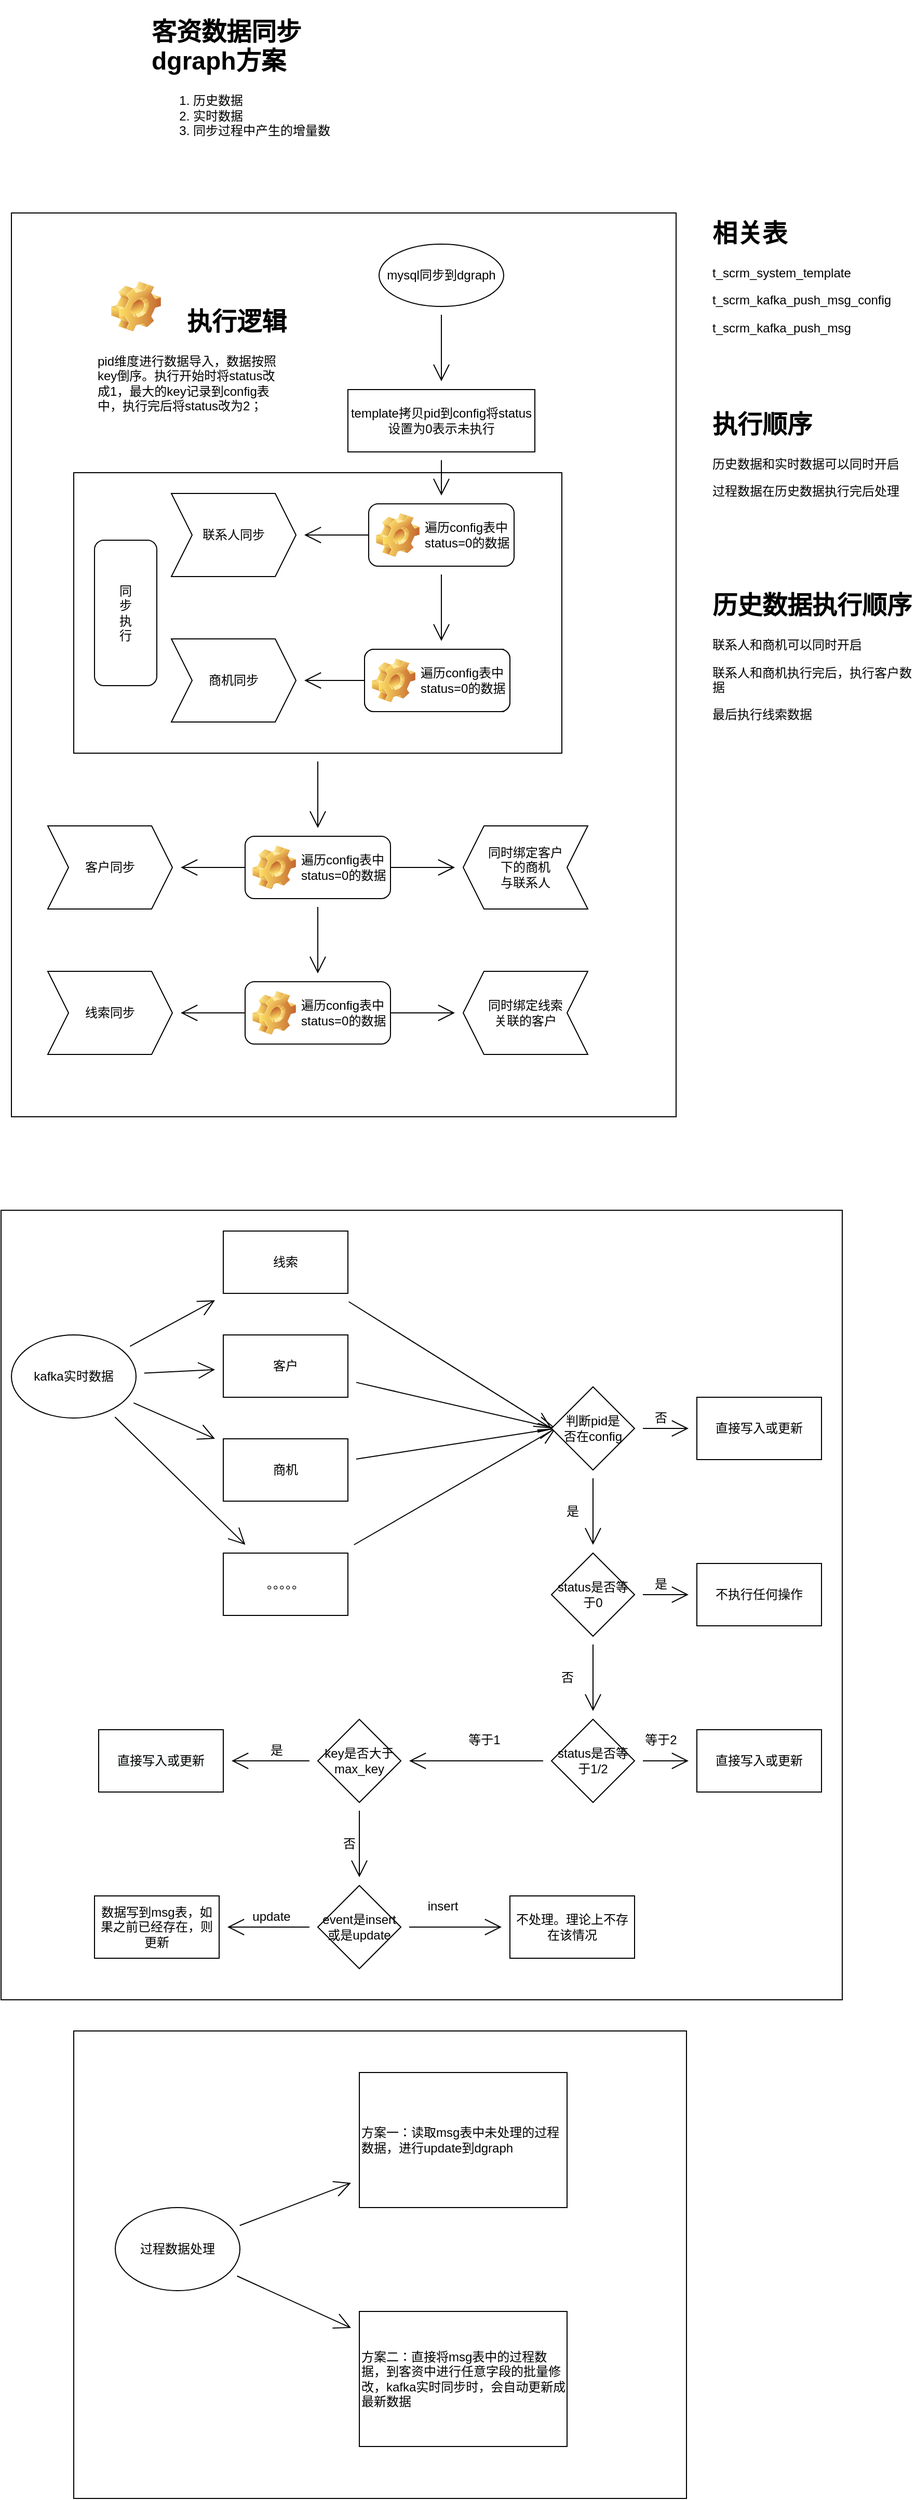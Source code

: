 <mxfile version="15.3.4" type="github">
  <diagram id="g6yYjkr6-7rxkAiS20dw" name="Page-1">
    <mxGraphModel dx="1773" dy="646" grid="1" gridSize="10" guides="1" tooltips="1" connect="1" arrows="1" fold="1" page="1" pageScale="1" pageWidth="827" pageHeight="1169" math="0" shadow="0">
      <root>
        <mxCell id="0" />
        <mxCell id="1" parent="0" />
        <mxCell id="6HXKAiUreTgjCRLAevFc-124" value="" style="rounded=0;whiteSpace=wrap;html=1;hachureGap=4;pointerEvents=0;fillColor=default;align=left;verticalAlign=middle;" vertex="1" parent="1">
          <mxGeometry x="-90" y="250" width="640" height="870" as="geometry" />
        </mxCell>
        <mxCell id="6HXKAiUreTgjCRLAevFc-123" value="" style="rounded=0;whiteSpace=wrap;html=1;hachureGap=4;pointerEvents=0;fillColor=default;align=left;verticalAlign=middle;" vertex="1" parent="1">
          <mxGeometry x="-100" y="1210" width="810" height="760" as="geometry" />
        </mxCell>
        <mxCell id="6HXKAiUreTgjCRLAevFc-122" value="" style="rounded=0;whiteSpace=wrap;html=1;hachureGap=4;pointerEvents=0;fillColor=default;align=left;verticalAlign=middle;" vertex="1" parent="1">
          <mxGeometry x="-30" y="2000" width="590" height="450" as="geometry" />
        </mxCell>
        <mxCell id="6HXKAiUreTgjCRLAevFc-22" value="" style="edgeStyle=none;curved=1;rounded=0;orthogonalLoop=1;jettySize=auto;html=1;endArrow=open;startSize=14;endSize=14;sourcePerimeterSpacing=8;targetPerimeterSpacing=8;" edge="1" parent="1" source="6HXKAiUreTgjCRLAevFc-17">
          <mxGeometry relative="1" as="geometry">
            <mxPoint x="205" y="842" as="targetPoint" />
          </mxGeometry>
        </mxCell>
        <mxCell id="6HXKAiUreTgjCRLAevFc-17" value="" style="rounded=0;whiteSpace=wrap;html=1;hachureGap=4;pointerEvents=0;" vertex="1" parent="1">
          <mxGeometry x="-30" y="500" width="470" height="270" as="geometry" />
        </mxCell>
        <mxCell id="6HXKAiUreTgjCRLAevFc-6" value="" style="edgeStyle=none;curved=1;rounded=0;orthogonalLoop=1;jettySize=auto;html=1;endArrow=open;startSize=14;endSize=14;sourcePerimeterSpacing=8;targetPerimeterSpacing=8;" edge="1" parent="1" source="6HXKAiUreTgjCRLAevFc-2">
          <mxGeometry relative="1" as="geometry">
            <mxPoint x="324" y="522" as="targetPoint" />
          </mxGeometry>
        </mxCell>
        <mxCell id="6HXKAiUreTgjCRLAevFc-2" value="template拷贝pid到config将status设置为0表示未执行" style="rounded=0;whiteSpace=wrap;html=1;hachureGap=4;pointerEvents=0;" vertex="1" parent="1">
          <mxGeometry x="234" y="420" width="180" height="60" as="geometry" />
        </mxCell>
        <mxCell id="6HXKAiUreTgjCRLAevFc-3" value="&lt;h1&gt;相关表&lt;/h1&gt;&lt;p&gt;&lt;span style=&quot;text-align: center&quot;&gt;t_scrm_system_template&lt;/span&gt;&lt;br&gt;&lt;/p&gt;&lt;p&gt;&lt;span style=&quot;text-align: center&quot;&gt;t_scrm_kafka_push_msg_config&lt;br&gt;&lt;/span&gt;&lt;/p&gt;&lt;p&gt;&lt;span style=&quot;text-align: center&quot;&gt;t_scrm_kafka_push_msg&lt;br&gt;&lt;/span&gt;&lt;/p&gt;&lt;p&gt;&lt;span style=&quot;text-align: center&quot;&gt;&lt;br&gt;&lt;/span&gt;&lt;/p&gt;" style="text;html=1;strokeColor=none;fillColor=none;spacing=5;spacingTop=-20;whiteSpace=wrap;overflow=hidden;rounded=0;hachureGap=4;pointerEvents=0;" vertex="1" parent="1">
          <mxGeometry x="580" y="250" width="190" height="120" as="geometry" />
        </mxCell>
        <mxCell id="6HXKAiUreTgjCRLAevFc-12" value="" style="edgeStyle=none;curved=1;rounded=0;orthogonalLoop=1;jettySize=auto;html=1;endArrow=open;startSize=14;endSize=14;sourcePerimeterSpacing=8;targetPerimeterSpacing=8;" edge="1" parent="1" target="6HXKAiUreTgjCRLAevFc-11">
          <mxGeometry relative="1" as="geometry">
            <mxPoint x="256" y="560" as="sourcePoint" />
          </mxGeometry>
        </mxCell>
        <mxCell id="6HXKAiUreTgjCRLAevFc-14" value="" style="edgeStyle=none;curved=1;rounded=0;orthogonalLoop=1;jettySize=auto;html=1;endArrow=open;startSize=14;endSize=14;sourcePerimeterSpacing=8;targetPerimeterSpacing=8;" edge="1" parent="1" target="6HXKAiUreTgjCRLAevFc-13">
          <mxGeometry relative="1" as="geometry">
            <mxPoint x="324" y="598" as="sourcePoint" />
          </mxGeometry>
        </mxCell>
        <mxCell id="6HXKAiUreTgjCRLAevFc-11" value="联系人同步" style="shape=step;perimeter=stepPerimeter;whiteSpace=wrap;html=1;fixedSize=1;rounded=0;hachureGap=4;" vertex="1" parent="1">
          <mxGeometry x="64" y="520" width="120" height="80" as="geometry" />
        </mxCell>
        <mxCell id="6HXKAiUreTgjCRLAevFc-16" value="" style="edgeStyle=none;curved=1;rounded=0;orthogonalLoop=1;jettySize=auto;html=1;endArrow=open;startSize=14;endSize=14;sourcePerimeterSpacing=8;targetPerimeterSpacing=8;" edge="1" parent="1" source="6HXKAiUreTgjCRLAevFc-13" target="6HXKAiUreTgjCRLAevFc-15">
          <mxGeometry relative="1" as="geometry" />
        </mxCell>
        <mxCell id="6HXKAiUreTgjCRLAevFc-13" value="遍历config表中status=0的数据" style="whiteSpace=wrap;html=1;rounded=0;hachureGap=4;" vertex="1" parent="1">
          <mxGeometry x="264" y="670" width="120" height="60" as="geometry" />
        </mxCell>
        <mxCell id="6HXKAiUreTgjCRLAevFc-15" value="商机同步" style="shape=step;perimeter=stepPerimeter;whiteSpace=wrap;html=1;fixedSize=1;rounded=0;hachureGap=4;" vertex="1" parent="1">
          <mxGeometry x="64" y="660" width="120" height="80" as="geometry" />
        </mxCell>
        <mxCell id="6HXKAiUreTgjCRLAevFc-18" value="同&lt;br&gt;步&lt;br&gt;执&lt;br&gt;行" style="rounded=1;whiteSpace=wrap;html=1;hachureGap=4;pointerEvents=0;" vertex="1" parent="1">
          <mxGeometry x="-10" y="565" width="60" height="140" as="geometry" />
        </mxCell>
        <mxCell id="6HXKAiUreTgjCRLAevFc-24" value="" style="edgeStyle=none;curved=1;rounded=0;orthogonalLoop=1;jettySize=auto;html=1;endArrow=open;startSize=14;endSize=14;sourcePerimeterSpacing=8;targetPerimeterSpacing=8;" edge="1" parent="1" target="6HXKAiUreTgjCRLAevFc-23">
          <mxGeometry relative="1" as="geometry">
            <mxPoint x="137" y="880" as="sourcePoint" />
          </mxGeometry>
        </mxCell>
        <mxCell id="6HXKAiUreTgjCRLAevFc-26" value="" style="edgeStyle=none;curved=1;rounded=0;orthogonalLoop=1;jettySize=auto;html=1;endArrow=open;startSize=14;endSize=14;sourcePerimeterSpacing=8;targetPerimeterSpacing=8;" edge="1" parent="1">
          <mxGeometry relative="1" as="geometry">
            <mxPoint x="205" y="918" as="sourcePoint" />
            <mxPoint x="205" y="982" as="targetPoint" />
          </mxGeometry>
        </mxCell>
        <mxCell id="6HXKAiUreTgjCRLAevFc-30" value="" style="edgeStyle=none;curved=1;rounded=0;orthogonalLoop=1;jettySize=auto;html=1;endArrow=open;startSize=14;endSize=14;sourcePerimeterSpacing=8;targetPerimeterSpacing=8;" edge="1" parent="1" target="6HXKAiUreTgjCRLAevFc-29">
          <mxGeometry relative="1" as="geometry">
            <mxPoint x="273" y="880" as="sourcePoint" />
          </mxGeometry>
        </mxCell>
        <mxCell id="6HXKAiUreTgjCRLAevFc-23" value="客户同步" style="shape=step;perimeter=stepPerimeter;whiteSpace=wrap;html=1;fixedSize=1;rounded=0;hachureGap=4;" vertex="1" parent="1">
          <mxGeometry x="-55" y="840" width="120" height="80" as="geometry" />
        </mxCell>
        <mxCell id="6HXKAiUreTgjCRLAevFc-28" value="" style="edgeStyle=none;curved=1;rounded=0;orthogonalLoop=1;jettySize=auto;html=1;endArrow=open;startSize=14;endSize=14;sourcePerimeterSpacing=8;targetPerimeterSpacing=8;" edge="1" parent="1" target="6HXKAiUreTgjCRLAevFc-27">
          <mxGeometry relative="1" as="geometry">
            <mxPoint x="137" y="1020" as="sourcePoint" />
          </mxGeometry>
        </mxCell>
        <mxCell id="6HXKAiUreTgjCRLAevFc-33" value="" style="edgeStyle=none;curved=1;rounded=0;orthogonalLoop=1;jettySize=auto;html=1;endArrow=open;startSize=14;endSize=14;sourcePerimeterSpacing=8;targetPerimeterSpacing=8;" edge="1" parent="1" target="6HXKAiUreTgjCRLAevFc-32">
          <mxGeometry relative="1" as="geometry">
            <mxPoint x="273" y="1020" as="sourcePoint" />
          </mxGeometry>
        </mxCell>
        <mxCell id="6HXKAiUreTgjCRLAevFc-27" value="线索同步" style="shape=step;perimeter=stepPerimeter;whiteSpace=wrap;html=1;fixedSize=1;rounded=0;hachureGap=4;" vertex="1" parent="1">
          <mxGeometry x="-55" y="980" width="120" height="80" as="geometry" />
        </mxCell>
        <mxCell id="6HXKAiUreTgjCRLAevFc-29" value="同时绑定客户&lt;br&gt;下的商机&lt;br&gt;与联系人" style="shape=step;perimeter=stepPerimeter;whiteSpace=wrap;html=1;fixedSize=1;rounded=0;hachureGap=4;direction=west;align=center;" vertex="1" parent="1">
          <mxGeometry x="345" y="840" width="120" height="80" as="geometry" />
        </mxCell>
        <mxCell id="6HXKAiUreTgjCRLAevFc-32" value="同时绑定线索&lt;br&gt;关联的客户" style="shape=step;perimeter=stepPerimeter;whiteSpace=wrap;html=1;fixedSize=1;rounded=0;hachureGap=4;direction=west;" vertex="1" parent="1">
          <mxGeometry x="345" y="980" width="120" height="80" as="geometry" />
        </mxCell>
        <mxCell id="6HXKAiUreTgjCRLAevFc-36" value="&lt;span style=&quot;font-weight: 400 ; text-align: center&quot;&gt;遍历config表中status=0的数据&lt;/span&gt;" style="label;whiteSpace=wrap;html=1;image=img/clipart/Gear_128x128.png;hachureGap=4;pointerEvents=0;" vertex="1" parent="1">
          <mxGeometry x="250" y="670" width="140" height="60" as="geometry" />
        </mxCell>
        <mxCell id="6HXKAiUreTgjCRLAevFc-41" value="&lt;span style=&quot;font-weight: 400 ; text-align: center&quot;&gt;遍历config表中status=0的数据&lt;/span&gt;" style="label;whiteSpace=wrap;html=1;image=img/clipart/Gear_128x128.png;hachureGap=4;pointerEvents=0;" vertex="1" parent="1">
          <mxGeometry x="250" y="670" width="140" height="60" as="geometry" />
        </mxCell>
        <mxCell id="6HXKAiUreTgjCRLAevFc-42" value="&lt;span style=&quot;font-weight: 400 ; text-align: center&quot;&gt;遍历config表中status=0的数据&lt;/span&gt;" style="label;whiteSpace=wrap;html=1;image=img/clipart/Gear_128x128.png;hachureGap=4;pointerEvents=0;" vertex="1" parent="1">
          <mxGeometry x="254" y="530" width="140" height="60" as="geometry" />
        </mxCell>
        <mxCell id="6HXKAiUreTgjCRLAevFc-43" value="&lt;span style=&quot;font-weight: 400 ; text-align: center&quot;&gt;遍历config表中status=0的数据&lt;/span&gt;" style="label;whiteSpace=wrap;html=1;image=img/clipart/Gear_128x128.png;hachureGap=4;pointerEvents=0;" vertex="1" parent="1">
          <mxGeometry x="135" y="850" width="140" height="60" as="geometry" />
        </mxCell>
        <mxCell id="6HXKAiUreTgjCRLAevFc-44" value="&lt;span style=&quot;font-weight: 400 ; text-align: center&quot;&gt;遍历config表中status=0的数据&lt;/span&gt;" style="label;whiteSpace=wrap;html=1;image=img/clipart/Gear_128x128.png;hachureGap=4;pointerEvents=0;" vertex="1" parent="1">
          <mxGeometry x="135" y="990" width="140" height="60" as="geometry" />
        </mxCell>
        <mxCell id="6HXKAiUreTgjCRLAevFc-46" value="" style="edgeStyle=none;curved=1;rounded=0;orthogonalLoop=1;jettySize=auto;html=1;endArrow=open;startSize=14;endSize=14;sourcePerimeterSpacing=8;targetPerimeterSpacing=8;" edge="1" parent="1" source="6HXKAiUreTgjCRLAevFc-45" target="6HXKAiUreTgjCRLAevFc-2">
          <mxGeometry relative="1" as="geometry" />
        </mxCell>
        <mxCell id="6HXKAiUreTgjCRLAevFc-45" value="mysql同步到dgraph" style="ellipse;whiteSpace=wrap;html=1;rounded=0;hachureGap=4;" vertex="1" parent="1">
          <mxGeometry x="264" y="280" width="120" height="60" as="geometry" />
        </mxCell>
        <mxCell id="6HXKAiUreTgjCRLAevFc-50" value="" style="group" vertex="1" connectable="0" parent="1">
          <mxGeometry x="-10" y="310" width="190" height="145" as="geometry" />
        </mxCell>
        <mxCell id="6HXKAiUreTgjCRLAevFc-47" value="&lt;h1&gt;执行逻辑&lt;/h1&gt;&lt;p style=&quot;text-align: left&quot;&gt;pid维度进行数据导入，数据按照key倒序。执行开始时将status改成1，最大的key记录到config表中，执行完后将status改为2；&lt;/p&gt;" style="text;html=1;strokeColor=none;fillColor=none;spacing=5;spacingTop=-20;whiteSpace=wrap;overflow=hidden;rounded=0;hachureGap=4;pointerEvents=0;align=right;" vertex="1" parent="6HXKAiUreTgjCRLAevFc-50">
          <mxGeometry y="25" width="190" height="120" as="geometry" />
        </mxCell>
        <mxCell id="6HXKAiUreTgjCRLAevFc-48" value="" style="icon;html=1;image=img/clipart/Gear_128x128.png;hachureGap=4;pointerEvents=0;fillColor=default;strokeColor=none;" vertex="1" parent="6HXKAiUreTgjCRLAevFc-50">
          <mxGeometry x="10" width="60" height="60" as="geometry" />
        </mxCell>
        <mxCell id="6HXKAiUreTgjCRLAevFc-54" value="" style="edgeStyle=none;curved=1;rounded=0;orthogonalLoop=1;jettySize=auto;html=1;endArrow=open;startSize=14;endSize=14;sourcePerimeterSpacing=8;targetPerimeterSpacing=8;" edge="1" parent="1" source="6HXKAiUreTgjCRLAevFc-52" target="6HXKAiUreTgjCRLAevFc-53">
          <mxGeometry relative="1" as="geometry" />
        </mxCell>
        <mxCell id="6HXKAiUreTgjCRLAevFc-56" value="" style="edgeStyle=none;curved=1;rounded=0;orthogonalLoop=1;jettySize=auto;html=1;endArrow=open;startSize=14;endSize=14;sourcePerimeterSpacing=8;targetPerimeterSpacing=8;" edge="1" parent="1" source="6HXKAiUreTgjCRLAevFc-52" target="6HXKAiUreTgjCRLAevFc-55">
          <mxGeometry relative="1" as="geometry" />
        </mxCell>
        <mxCell id="6HXKAiUreTgjCRLAevFc-58" value="" style="edgeStyle=none;curved=1;rounded=0;orthogonalLoop=1;jettySize=auto;html=1;endArrow=open;startSize=14;endSize=14;sourcePerimeterSpacing=8;targetPerimeterSpacing=8;" edge="1" parent="1" source="6HXKAiUreTgjCRLAevFc-52" target="6HXKAiUreTgjCRLAevFc-57">
          <mxGeometry relative="1" as="geometry" />
        </mxCell>
        <mxCell id="6HXKAiUreTgjCRLAevFc-60" value="" style="edgeStyle=none;curved=1;rounded=0;orthogonalLoop=1;jettySize=auto;html=1;endArrow=open;startSize=14;endSize=14;sourcePerimeterSpacing=8;targetPerimeterSpacing=8;" edge="1" parent="1" source="6HXKAiUreTgjCRLAevFc-52" target="6HXKAiUreTgjCRLAevFc-59">
          <mxGeometry relative="1" as="geometry" />
        </mxCell>
        <mxCell id="6HXKAiUreTgjCRLAevFc-52" value="kafka实时数据" style="ellipse;whiteSpace=wrap;html=1;hachureGap=4;pointerEvents=0;fillColor=default;align=center;" vertex="1" parent="1">
          <mxGeometry x="-90" y="1330" width="120" height="80" as="geometry" />
        </mxCell>
        <mxCell id="6HXKAiUreTgjCRLAevFc-71" value="" style="edgeStyle=none;curved=1;rounded=0;orthogonalLoop=1;jettySize=auto;html=1;endArrow=open;startSize=14;endSize=14;sourcePerimeterSpacing=8;targetPerimeterSpacing=8;" edge="1" parent="1" source="6HXKAiUreTgjCRLAevFc-53" target="6HXKAiUreTgjCRLAevFc-70">
          <mxGeometry relative="1" as="geometry" />
        </mxCell>
        <mxCell id="6HXKAiUreTgjCRLAevFc-53" value="商机" style="whiteSpace=wrap;html=1;align=center;fillColor=default;hachureGap=4;" vertex="1" parent="1">
          <mxGeometry x="114" y="1430" width="120" height="60" as="geometry" />
        </mxCell>
        <mxCell id="6HXKAiUreTgjCRLAevFc-65" value="" style="edgeStyle=none;curved=1;rounded=0;orthogonalLoop=1;jettySize=auto;html=1;endArrow=open;startSize=14;endSize=14;sourcePerimeterSpacing=8;targetPerimeterSpacing=8;entryX=0;entryY=0.5;entryDx=0;entryDy=0;" edge="1" parent="1" source="6HXKAiUreTgjCRLAevFc-55">
          <mxGeometry relative="1" as="geometry">
            <mxPoint x="430" y="1420" as="targetPoint" />
          </mxGeometry>
        </mxCell>
        <mxCell id="6HXKAiUreTgjCRLAevFc-55" value="线索" style="whiteSpace=wrap;html=1;align=center;fillColor=default;hachureGap=4;" vertex="1" parent="1">
          <mxGeometry x="114" y="1230" width="120" height="60" as="geometry" />
        </mxCell>
        <mxCell id="6HXKAiUreTgjCRLAevFc-69" value="" style="edgeStyle=none;curved=1;rounded=0;orthogonalLoop=1;jettySize=auto;html=1;endArrow=open;startSize=14;endSize=14;sourcePerimeterSpacing=8;targetPerimeterSpacing=8;" edge="1" parent="1" source="6HXKAiUreTgjCRLAevFc-57" target="6HXKAiUreTgjCRLAevFc-68">
          <mxGeometry relative="1" as="geometry" />
        </mxCell>
        <mxCell id="6HXKAiUreTgjCRLAevFc-57" value="客户" style="whiteSpace=wrap;html=1;align=center;fillColor=default;hachureGap=4;" vertex="1" parent="1">
          <mxGeometry x="114" y="1330" width="120" height="60" as="geometry" />
        </mxCell>
        <mxCell id="6HXKAiUreTgjCRLAevFc-73" value="" style="edgeStyle=none;curved=1;rounded=0;orthogonalLoop=1;jettySize=auto;html=1;endArrow=open;startSize=14;endSize=14;sourcePerimeterSpacing=8;targetPerimeterSpacing=8;" edge="1" parent="1" source="6HXKAiUreTgjCRLAevFc-59" target="6HXKAiUreTgjCRLAevFc-72">
          <mxGeometry relative="1" as="geometry" />
        </mxCell>
        <mxCell id="6HXKAiUreTgjCRLAevFc-59" value="。。。。。" style="whiteSpace=wrap;html=1;fillColor=default;hachureGap=4;" vertex="1" parent="1">
          <mxGeometry x="114" y="1540" width="120" height="60" as="geometry" />
        </mxCell>
        <mxCell id="6HXKAiUreTgjCRLAevFc-68" value="" style="shape=waypoint;size=6;pointerEvents=1;points=[];fillColor=default;resizable=0;rotatable=0;perimeter=centerPerimeter;snapToPoint=1;hachureGap=4;" vertex="1" parent="1">
          <mxGeometry x="414" y="1400" width="40" height="40" as="geometry" />
        </mxCell>
        <mxCell id="6HXKAiUreTgjCRLAevFc-70" value="" style="shape=waypoint;size=6;pointerEvents=1;points=[];fillColor=default;resizable=0;rotatable=0;perimeter=centerPerimeter;snapToPoint=1;hachureGap=4;" vertex="1" parent="1">
          <mxGeometry x="414" y="1400" width="40" height="40" as="geometry" />
        </mxCell>
        <mxCell id="6HXKAiUreTgjCRLAevFc-72" value="" style="shape=waypoint;size=6;pointerEvents=1;points=[];fillColor=default;resizable=0;rotatable=0;perimeter=centerPerimeter;snapToPoint=1;hachureGap=4;" vertex="1" parent="1">
          <mxGeometry x="414" y="1400" width="40" height="40" as="geometry" />
        </mxCell>
        <mxCell id="6HXKAiUreTgjCRLAevFc-81" value="" style="edgeStyle=none;curved=1;rounded=0;orthogonalLoop=1;jettySize=auto;html=1;endArrow=open;startSize=14;endSize=14;sourcePerimeterSpacing=8;targetPerimeterSpacing=8;" edge="1" parent="1" source="6HXKAiUreTgjCRLAevFc-74" target="6HXKAiUreTgjCRLAevFc-80">
          <mxGeometry relative="1" as="geometry" />
        </mxCell>
        <mxCell id="6HXKAiUreTgjCRLAevFc-84" value="" style="edgeStyle=none;curved=1;rounded=0;orthogonalLoop=1;jettySize=auto;html=1;endArrow=open;startSize=14;endSize=14;sourcePerimeterSpacing=8;targetPerimeterSpacing=8;" edge="1" parent="1" source="6HXKAiUreTgjCRLAevFc-74" target="6HXKAiUreTgjCRLAevFc-83">
          <mxGeometry relative="1" as="geometry" />
        </mxCell>
        <mxCell id="6HXKAiUreTgjCRLAevFc-74" value="判断pid是&lt;br&gt;否在config" style="rhombus;whiteSpace=wrap;html=1;fillColor=default;hachureGap=4;" vertex="1" parent="1">
          <mxGeometry x="430" y="1380" width="80" height="80" as="geometry" />
        </mxCell>
        <mxCell id="6HXKAiUreTgjCRLAevFc-79" value="是" style="text;html=1;align=center;verticalAlign=middle;resizable=0;points=[];autosize=1;strokeColor=none;fillColor=none;" vertex="1" parent="1">
          <mxGeometry x="435" y="1490" width="30" height="20" as="geometry" />
        </mxCell>
        <mxCell id="6HXKAiUreTgjCRLAevFc-80" value="直接写入或更新" style="whiteSpace=wrap;html=1;fillColor=default;hachureGap=4;" vertex="1" parent="1">
          <mxGeometry x="570" y="1390" width="120" height="60" as="geometry" />
        </mxCell>
        <mxCell id="6HXKAiUreTgjCRLAevFc-82" value="否" style="text;html=1;align=center;verticalAlign=middle;resizable=0;points=[];autosize=1;strokeColor=none;fillColor=none;" vertex="1" parent="1">
          <mxGeometry x="520" y="1400" width="30" height="20" as="geometry" />
        </mxCell>
        <mxCell id="6HXKAiUreTgjCRLAevFc-86" value="" style="edgeStyle=none;curved=1;rounded=0;orthogonalLoop=1;jettySize=auto;html=1;endArrow=open;startSize=14;endSize=14;sourcePerimeterSpacing=8;targetPerimeterSpacing=8;" edge="1" parent="1" source="6HXKAiUreTgjCRLAevFc-83" target="6HXKAiUreTgjCRLAevFc-85">
          <mxGeometry relative="1" as="geometry" />
        </mxCell>
        <mxCell id="6HXKAiUreTgjCRLAevFc-89" value="" style="edgeStyle=none;curved=1;rounded=0;orthogonalLoop=1;jettySize=auto;html=1;endArrow=open;startSize=14;endSize=14;sourcePerimeterSpacing=8;targetPerimeterSpacing=8;" edge="1" parent="1" source="6HXKAiUreTgjCRLAevFc-83" target="6HXKAiUreTgjCRLAevFc-88">
          <mxGeometry relative="1" as="geometry" />
        </mxCell>
        <mxCell id="6HXKAiUreTgjCRLAevFc-83" value="status是否等于0" style="rhombus;whiteSpace=wrap;html=1;fillColor=default;hachureGap=4;" vertex="1" parent="1">
          <mxGeometry x="430" y="1540" width="80" height="80" as="geometry" />
        </mxCell>
        <mxCell id="6HXKAiUreTgjCRLAevFc-85" value="不执行任何操作" style="whiteSpace=wrap;html=1;fillColor=default;hachureGap=4;" vertex="1" parent="1">
          <mxGeometry x="570" y="1550" width="120" height="60" as="geometry" />
        </mxCell>
        <mxCell id="6HXKAiUreTgjCRLAevFc-87" value="是" style="text;html=1;align=center;verticalAlign=middle;resizable=0;points=[];autosize=1;strokeColor=none;fillColor=none;" vertex="1" parent="1">
          <mxGeometry x="520" y="1560" width="30" height="20" as="geometry" />
        </mxCell>
        <mxCell id="6HXKAiUreTgjCRLAevFc-94" value="" style="edgeStyle=none;curved=1;rounded=0;orthogonalLoop=1;jettySize=auto;html=1;endArrow=open;startSize=14;endSize=14;sourcePerimeterSpacing=8;targetPerimeterSpacing=8;" edge="1" parent="1" source="6HXKAiUreTgjCRLAevFc-88" target="6HXKAiUreTgjCRLAevFc-93">
          <mxGeometry relative="1" as="geometry" />
        </mxCell>
        <mxCell id="6HXKAiUreTgjCRLAevFc-102" value="" style="edgeStyle=none;curved=1;rounded=0;orthogonalLoop=1;jettySize=auto;html=1;endArrow=open;startSize=14;endSize=14;sourcePerimeterSpacing=8;targetPerimeterSpacing=8;" edge="1" parent="1" source="6HXKAiUreTgjCRLAevFc-88" target="6HXKAiUreTgjCRLAevFc-101">
          <mxGeometry relative="1" as="geometry" />
        </mxCell>
        <mxCell id="6HXKAiUreTgjCRLAevFc-88" value="status是否等于1/2" style="rhombus;whiteSpace=wrap;html=1;fillColor=default;hachureGap=4;" vertex="1" parent="1">
          <mxGeometry x="430" y="1700" width="80" height="80" as="geometry" />
        </mxCell>
        <mxCell id="6HXKAiUreTgjCRLAevFc-90" value="否" style="text;html=1;align=center;verticalAlign=middle;resizable=0;points=[];autosize=1;strokeColor=none;fillColor=none;" vertex="1" parent="1">
          <mxGeometry x="430" y="1650" width="30" height="20" as="geometry" />
        </mxCell>
        <mxCell id="6HXKAiUreTgjCRLAevFc-93" value="&lt;span&gt;直接写入或更新&lt;/span&gt;" style="whiteSpace=wrap;html=1;fillColor=default;hachureGap=4;" vertex="1" parent="1">
          <mxGeometry x="570" y="1710" width="120" height="60" as="geometry" />
        </mxCell>
        <mxCell id="6HXKAiUreTgjCRLAevFc-95" value="等于2" style="text;html=1;align=center;verticalAlign=middle;resizable=0;points=[];autosize=1;strokeColor=none;fillColor=none;" vertex="1" parent="1">
          <mxGeometry x="510" y="1710" width="50" height="20" as="geometry" />
        </mxCell>
        <mxCell id="6HXKAiUreTgjCRLAevFc-99" value="等于1" style="text;html=1;align=center;verticalAlign=middle;resizable=0;points=[];autosize=1;strokeColor=none;fillColor=none;" vertex="1" parent="1">
          <mxGeometry x="340" y="1710" width="50" height="20" as="geometry" />
        </mxCell>
        <mxCell id="6HXKAiUreTgjCRLAevFc-104" value="" style="edgeStyle=none;curved=1;rounded=0;orthogonalLoop=1;jettySize=auto;html=1;endArrow=open;startSize=14;endSize=14;sourcePerimeterSpacing=8;targetPerimeterSpacing=8;" edge="1" parent="1" source="6HXKAiUreTgjCRLAevFc-101" target="6HXKAiUreTgjCRLAevFc-103">
          <mxGeometry relative="1" as="geometry" />
        </mxCell>
        <mxCell id="6HXKAiUreTgjCRLAevFc-107" value="" style="edgeStyle=none;curved=1;rounded=0;orthogonalLoop=1;jettySize=auto;html=1;endArrow=open;startSize=14;endSize=14;sourcePerimeterSpacing=8;targetPerimeterSpacing=8;" edge="1" parent="1" source="6HXKAiUreTgjCRLAevFc-101" target="6HXKAiUreTgjCRLAevFc-106">
          <mxGeometry relative="1" as="geometry" />
        </mxCell>
        <mxCell id="6HXKAiUreTgjCRLAevFc-101" value="key是否大于max_key" style="rhombus;whiteSpace=wrap;html=1;fillColor=default;hachureGap=4;" vertex="1" parent="1">
          <mxGeometry x="205" y="1700" width="80" height="80" as="geometry" />
        </mxCell>
        <mxCell id="6HXKAiUreTgjCRLAevFc-103" value="&lt;meta charset=&quot;utf-8&quot;&gt;&lt;span style=&quot;color: rgb(0, 0, 0); font-family: helvetica; font-size: 12px; font-style: normal; font-weight: 400; letter-spacing: normal; text-align: center; text-indent: 0px; text-transform: none; word-spacing: 0px; background-color: rgb(248, 249, 250); display: inline; float: none;&quot;&gt;直接写入或更新&lt;/span&gt;" style="whiteSpace=wrap;html=1;fillColor=default;hachureGap=4;" vertex="1" parent="1">
          <mxGeometry x="-6" y="1710" width="120" height="60" as="geometry" />
        </mxCell>
        <mxCell id="6HXKAiUreTgjCRLAevFc-105" value="是" style="text;html=1;align=center;verticalAlign=middle;resizable=0;points=[];autosize=1;strokeColor=none;fillColor=none;" vertex="1" parent="1">
          <mxGeometry x="150" y="1720" width="30" height="20" as="geometry" />
        </mxCell>
        <mxCell id="6HXKAiUreTgjCRLAevFc-110" value="" style="edgeStyle=none;curved=1;rounded=0;orthogonalLoop=1;jettySize=auto;html=1;endArrow=open;startSize=14;endSize=14;sourcePerimeterSpacing=8;targetPerimeterSpacing=8;" edge="1" parent="1" source="6HXKAiUreTgjCRLAevFc-106" target="6HXKAiUreTgjCRLAevFc-109">
          <mxGeometry relative="1" as="geometry" />
        </mxCell>
        <mxCell id="6HXKAiUreTgjCRLAevFc-113" value="" style="edgeStyle=none;curved=1;rounded=0;orthogonalLoop=1;jettySize=auto;html=1;endArrow=open;startSize=14;endSize=14;sourcePerimeterSpacing=8;targetPerimeterSpacing=8;" edge="1" parent="1" source="6HXKAiUreTgjCRLAevFc-106" target="6HXKAiUreTgjCRLAevFc-112">
          <mxGeometry relative="1" as="geometry" />
        </mxCell>
        <mxCell id="6HXKAiUreTgjCRLAevFc-106" value="event是insert 或是update" style="rhombus;whiteSpace=wrap;html=1;fillColor=default;hachureGap=4;" vertex="1" parent="1">
          <mxGeometry x="205" y="1860" width="80" height="80" as="geometry" />
        </mxCell>
        <mxCell id="6HXKAiUreTgjCRLAevFc-108" value="否" style="text;html=1;align=center;verticalAlign=middle;resizable=0;points=[];autosize=1;strokeColor=none;fillColor=none;" vertex="1" parent="1">
          <mxGeometry x="220" y="1810" width="30" height="20" as="geometry" />
        </mxCell>
        <mxCell id="6HXKAiUreTgjCRLAevFc-109" value="不处理。理论上不存在该情况" style="whiteSpace=wrap;html=1;fillColor=default;hachureGap=4;" vertex="1" parent="1">
          <mxGeometry x="390" y="1870" width="120" height="60" as="geometry" />
        </mxCell>
        <mxCell id="6HXKAiUreTgjCRLAevFc-111" value="insert" style="text;html=1;align=center;verticalAlign=middle;resizable=0;points=[];autosize=1;strokeColor=none;fillColor=none;" vertex="1" parent="1">
          <mxGeometry x="305" y="1870" width="40" height="20" as="geometry" />
        </mxCell>
        <mxCell id="6HXKAiUreTgjCRLAevFc-112" value="数据写到msg表，如果之前已经存在，则更新" style="whiteSpace=wrap;html=1;fillColor=default;hachureGap=4;" vertex="1" parent="1">
          <mxGeometry x="-10" y="1870" width="120" height="60" as="geometry" />
        </mxCell>
        <mxCell id="6HXKAiUreTgjCRLAevFc-117" value="" style="edgeStyle=none;curved=1;rounded=0;orthogonalLoop=1;jettySize=auto;html=1;endArrow=open;startSize=14;endSize=14;sourcePerimeterSpacing=8;targetPerimeterSpacing=8;" edge="1" parent="1" source="6HXKAiUreTgjCRLAevFc-115" target="6HXKAiUreTgjCRLAevFc-116">
          <mxGeometry relative="1" as="geometry" />
        </mxCell>
        <mxCell id="6HXKAiUreTgjCRLAevFc-119" value="" style="edgeStyle=none;curved=1;rounded=0;orthogonalLoop=1;jettySize=auto;html=1;endArrow=open;startSize=14;endSize=14;sourcePerimeterSpacing=8;targetPerimeterSpacing=8;" edge="1" parent="1" source="6HXKAiUreTgjCRLAevFc-115" target="6HXKAiUreTgjCRLAevFc-118">
          <mxGeometry relative="1" as="geometry" />
        </mxCell>
        <mxCell id="6HXKAiUreTgjCRLAevFc-115" value="过程数据处理" style="ellipse;whiteSpace=wrap;html=1;hachureGap=4;pointerEvents=0;fillColor=default;align=center;" vertex="1" parent="1">
          <mxGeometry x="10" y="2170" width="120" height="80" as="geometry" />
        </mxCell>
        <mxCell id="6HXKAiUreTgjCRLAevFc-116" value="方案一：读取msg表中未处理的过程数据，进行update到dgraph" style="whiteSpace=wrap;html=1;fillColor=default;hachureGap=4;align=left;verticalAlign=middle;" vertex="1" parent="1">
          <mxGeometry x="245" y="2040" width="200" height="130" as="geometry" />
        </mxCell>
        <mxCell id="6HXKAiUreTgjCRLAevFc-118" value="方案二：直接将msg表中的过程数据，到客资中进行任意字段的批量修改，kafka实时同步时，会自动更新成最新数据" style="whiteSpace=wrap;html=1;fillColor=default;hachureGap=4;align=left;" vertex="1" parent="1">
          <mxGeometry x="245" y="2270" width="200" height="130" as="geometry" />
        </mxCell>
        <mxCell id="6HXKAiUreTgjCRLAevFc-120" value="&lt;h1&gt;客资数据同步dgraph方案&lt;/h1&gt;&lt;p&gt;&lt;/p&gt;&lt;ol&gt;&lt;li&gt;历史数据&lt;/li&gt;&lt;li&gt;实时数据&lt;/li&gt;&lt;li&gt;同步过程中产生的增量数据&lt;/li&gt;&lt;/ol&gt;&lt;p&gt;&lt;/p&gt;" style="text;html=1;strokeColor=none;fillColor=none;spacing=5;spacingTop=-20;whiteSpace=wrap;overflow=hidden;rounded=0;hachureGap=4;pointerEvents=0;align=left;verticalAlign=middle;" vertex="1" parent="1">
          <mxGeometry x="40" y="60" width="190" height="120" as="geometry" />
        </mxCell>
        <mxCell id="6HXKAiUreTgjCRLAevFc-121" value="update" style="text;html=1;align=center;verticalAlign=middle;resizable=0;points=[];autosize=1;strokeColor=none;fillColor=none;" vertex="1" parent="1">
          <mxGeometry x="135" y="1880" width="50" height="20" as="geometry" />
        </mxCell>
        <mxCell id="6HXKAiUreTgjCRLAevFc-125" value="&lt;h1&gt;执行顺序&lt;/h1&gt;&lt;p&gt;历史数据和实时数据可以同时开启&lt;/p&gt;&lt;p&gt;过程数据在历史数据执行完后处理&lt;/p&gt;" style="text;html=1;strokeColor=none;fillColor=none;spacing=5;spacingTop=-20;whiteSpace=wrap;overflow=hidden;rounded=0;hachureGap=4;pointerEvents=0;align=left;verticalAlign=middle;" vertex="1" parent="1">
          <mxGeometry x="580" y="430" width="190" height="120" as="geometry" />
        </mxCell>
        <mxCell id="6HXKAiUreTgjCRLAevFc-126" value="&lt;h1&gt;历史数据执行顺序&lt;/h1&gt;&lt;p&gt;联系人和商机可以同时开启&lt;/p&gt;&lt;p&gt;联系人和商机执行完后，执行客户数据&lt;/p&gt;&lt;p&gt;最后执行线索数据&lt;/p&gt;" style="text;html=1;strokeColor=none;fillColor=none;spacing=5;spacingTop=-20;whiteSpace=wrap;overflow=hidden;rounded=0;hachureGap=4;pointerEvents=0;align=left;verticalAlign=middle;" vertex="1" parent="1">
          <mxGeometry x="580" y="600" width="200" height="170" as="geometry" />
        </mxCell>
      </root>
    </mxGraphModel>
  </diagram>
</mxfile>
